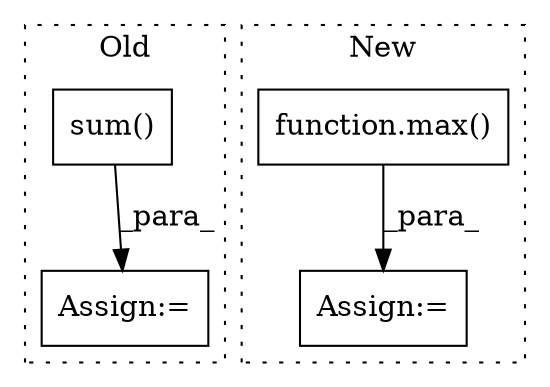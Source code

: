 digraph G {
subgraph cluster0 {
1 [label="sum()" a="75" s="3452" l="53" shape="box"];
3 [label="Assign:=" a="68" s="3528" l="3" shape="box"];
label = "Old";
style="dotted";
}
subgraph cluster1 {
2 [label="function.max()" a="75" s="3532,3593" l="4,1" shape="box"];
4 [label="Assign:=" a="68" s="3529" l="3" shape="box"];
label = "New";
style="dotted";
}
1 -> 3 [label="_para_"];
2 -> 4 [label="_para_"];
}